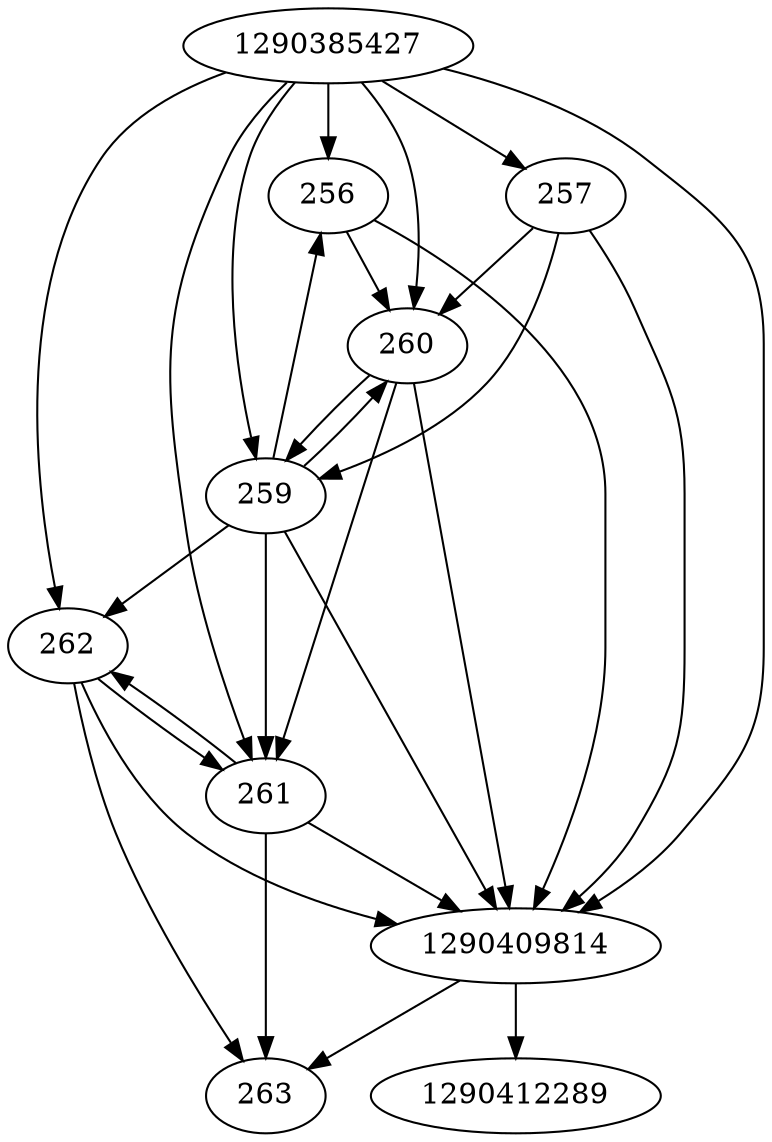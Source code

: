 strict digraph  {
256;
257;
1290412289;
259;
260;
261;
262;
263;
1290385427;
1290409814;
256 -> 260;
256 -> 1290409814;
257 -> 260;
257 -> 1290409814;
257 -> 259;
259 -> 260;
259 -> 256;
259 -> 1290409814;
259 -> 261;
259 -> 262;
260 -> 261;
260 -> 1290409814;
260 -> 259;
261 -> 262;
261 -> 1290409814;
261 -> 263;
262 -> 261;
262 -> 1290409814;
262 -> 263;
1290385427 -> 256;
1290385427 -> 257;
1290385427 -> 1290409814;
1290385427 -> 259;
1290385427 -> 260;
1290385427 -> 261;
1290385427 -> 262;
1290409814 -> 263;
1290409814 -> 1290412289;
}

